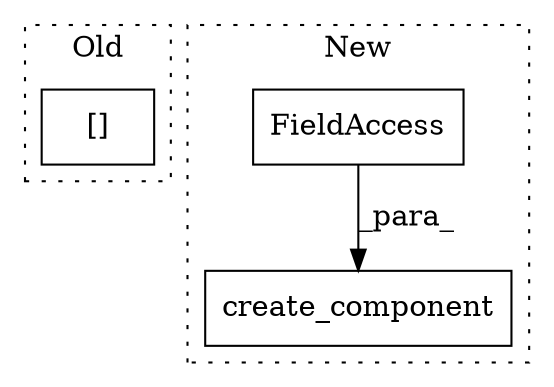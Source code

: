 digraph G {
subgraph cluster0 {
1 [label="[]" a="2" s="1153,1163" l="3,1" shape="box"];
label = "Old";
style="dotted";
}
subgraph cluster1 {
2 [label="create_component" a="32" s="1804,1837" l="17,1" shape="box"];
3 [label="FieldAccess" a="22" s="1821" l="16" shape="box"];
label = "New";
style="dotted";
}
3 -> 2 [label="_para_"];
}